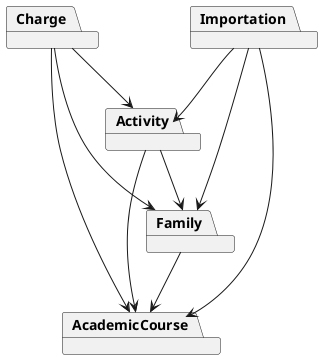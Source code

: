 @startuml
package AcademicCourse
package Family
package Activity
package Charge
package Importation

Charge --> Family
Activity --> Family
Activity --> AcademicCourse
Family --> AcademicCourse
Charge --> Activity
Charge --> AcademicCourse
Importation --> Activity
Importation --> Family
Importation --> AcademicCourse
@enduml
